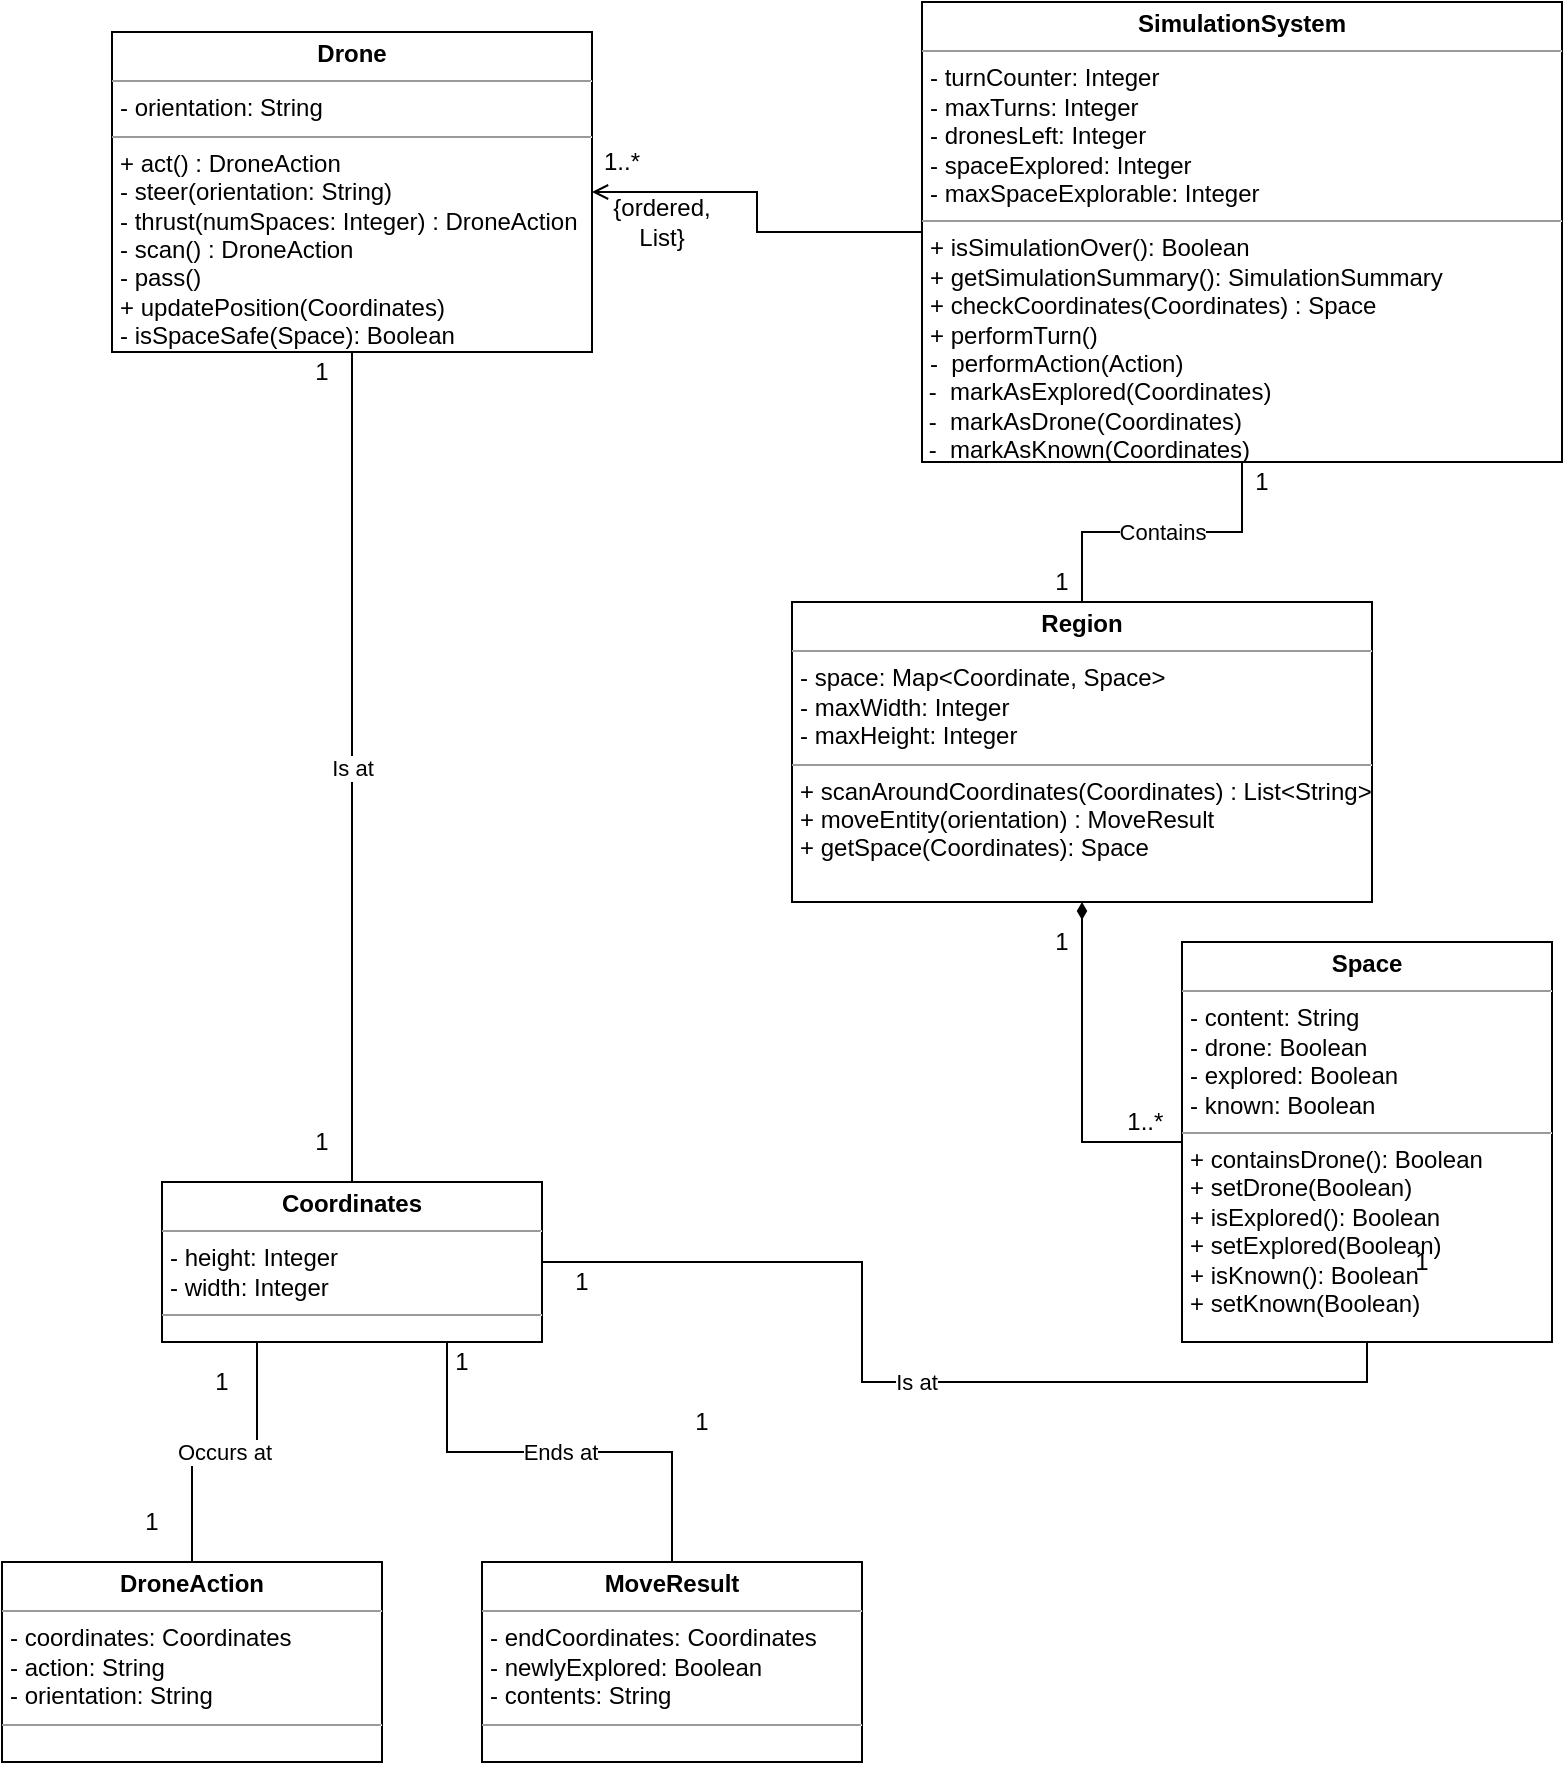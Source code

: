<mxfile version="12.6.2" type="device"><diagram name="Copy of Page-1" id="5SfpLeDk5XvXqXmt-4mr"><mxGraphModel dx="1422" dy="713" grid="1" gridSize="10" guides="1" tooltips="1" connect="1" arrows="1" fold="1" page="1" pageScale="1" pageWidth="850" pageHeight="1100" background="#ffffff" math="0" shadow="0"><root><mxCell id="59lSTnm4KR1USCIfCe0m-0"/><mxCell id="59lSTnm4KR1USCIfCe0m-1" parent="59lSTnm4KR1USCIfCe0m-0"/><mxCell id="uv39i1di2j0Zp7l3vfiI-0" value="Contains" style="edgeStyle=orthogonalEdgeStyle;rounded=0;orthogonalLoop=1;jettySize=auto;html=1;exitX=0.5;exitY=1;exitDx=0;exitDy=0;entryX=0.5;entryY=0;entryDx=0;entryDy=0;endArrow=none;endFill=0;startArrow=none;startFill=0;targetPerimeterSpacing=50;" parent="59lSTnm4KR1USCIfCe0m-1" source="59lSTnm4KR1USCIfCe0m-3" target="59lSTnm4KR1USCIfCe0m-6" edge="1"><mxGeometry relative="1" as="geometry"/></mxCell><mxCell id="59lSTnm4KR1USCIfCe0m-3" value="&lt;p style=&quot;margin: 0px ; margin-top: 4px ; text-align: center&quot;&gt;&lt;b&gt;SimulationSystem&lt;/b&gt;&lt;/p&gt;&lt;hr size=&quot;1&quot;&gt;&lt;p style=&quot;margin: 0px ; margin-left: 4px&quot;&gt;- turnCounter: Integer&lt;/p&gt;&lt;p style=&quot;margin: 0px ; margin-left: 4px&quot;&gt;- maxTurns: Integer&lt;br&gt;&lt;/p&gt;&lt;p style=&quot;margin: 0px ; margin-left: 4px&quot;&gt;- dronesLeft: Integer&lt;/p&gt;&lt;p style=&quot;margin: 0px ; margin-left: 4px&quot;&gt;- spaceExplored: Integer&lt;/p&gt;&lt;p style=&quot;margin: 0px ; margin-left: 4px&quot;&gt;- maxSpaceExplorable: Integer&lt;/p&gt;&lt;hr size=&quot;1&quot;&gt;&lt;p style=&quot;margin: 0px ; margin-left: 4px&quot;&gt;+ isSimulationOver(): Boolean&lt;/p&gt;&lt;p style=&quot;margin: 0px ; margin-left: 4px&quot;&gt;+ getSimulationSummary(): SimulationSummary&lt;/p&gt;&lt;p style=&quot;margin: 0px ; margin-left: 4px&quot;&gt;+ checkCoordinates(Coordinates) : Space&lt;/p&gt;&lt;p style=&quot;margin: 0px ; margin-left: 4px&quot;&gt;+ performTurn()&lt;/p&gt;&lt;p style=&quot;margin: 0px ; margin-left: 4px&quot;&gt;&lt;span&gt;-&amp;nbsp; performAction(Action)&lt;/span&gt;&lt;span&gt;&amp;nbsp;&lt;/span&gt;&lt;/p&gt;&amp;nbsp;-&amp;nbsp; markAsExplored(Coordinates)&lt;br&gt;&amp;nbsp;-&amp;nbsp; markAsDrone(Coordinates)&lt;br&gt;&amp;nbsp;-&amp;nbsp; markAsKnown(Coordinates)&lt;br&gt;&lt;p style=&quot;margin: 0px ; margin-left: 4px&quot;&gt;&lt;span&gt;&lt;br&gt;&lt;/span&gt;&lt;/p&gt;&lt;p style=&quot;margin: 0px 0px 0px 4px&quot;&gt;&lt;br&gt;&lt;/p&gt;" style="verticalAlign=top;align=left;overflow=fill;fontSize=12;fontFamily=Helvetica;html=1;rounded=0;shadow=0;comic=0;labelBackgroundColor=none;strokeWidth=1" parent="59lSTnm4KR1USCIfCe0m-1" vertex="1"><mxGeometry x="480" y="40" width="320" height="230" as="geometry"/></mxCell><mxCell id="7eehY4_amQdBpkx6yudO-5" style="edgeStyle=orthogonalEdgeStyle;rounded=0;orthogonalLoop=1;jettySize=auto;html=1;exitX=1;exitY=0.5;exitDx=0;exitDy=0;entryX=0;entryY=0.5;entryDx=0;entryDy=0;startArrow=open;startFill=0;endArrow=none;endFill=0;targetPerimeterSpacing=50;" parent="59lSTnm4KR1USCIfCe0m-1" source="59lSTnm4KR1USCIfCe0m-5" target="59lSTnm4KR1USCIfCe0m-3" edge="1"><mxGeometry relative="1" as="geometry"/></mxCell><mxCell id="59lSTnm4KR1USCIfCe0m-5" value="&lt;p style=&quot;margin: 0px ; margin-top: 4px ; text-align: center&quot;&gt;&lt;b&gt;Drone&lt;/b&gt;&lt;/p&gt;&lt;hr size=&quot;1&quot;&gt;&lt;p style=&quot;margin: 0px ; margin-left: 4px&quot;&gt;- orientation: String&lt;/p&gt;&lt;hr size=&quot;1&quot;&gt;&lt;p style=&quot;margin: 0px ; margin-left: 4px&quot;&gt;+ act() : DroneAction&lt;/p&gt;&lt;p style=&quot;margin: 0px ; margin-left: 4px&quot;&gt;- steer(orientation: String)&lt;/p&gt;&lt;p style=&quot;margin: 0px ; margin-left: 4px&quot;&gt;- thrust(numSpaces: Integer) : DroneAction&lt;/p&gt;&lt;p style=&quot;margin: 0px ; margin-left: 4px&quot;&gt;- scan() : DroneAction&lt;/p&gt;&lt;p style=&quot;margin: 0px ; margin-left: 4px&quot;&gt;- pass()&lt;/p&gt;&lt;p style=&quot;margin: 0px ; margin-left: 4px&quot;&gt;+ updatePosition(Coordinates)&lt;/p&gt;&lt;p style=&quot;margin: 0px ; margin-left: 4px&quot;&gt;- isSpaceSafe(Space): Boolean&lt;/p&gt;" style="verticalAlign=top;align=left;overflow=fill;fontSize=12;fontFamily=Helvetica;html=1;rounded=0;shadow=0;comic=0;labelBackgroundColor=none;strokeWidth=1" parent="59lSTnm4KR1USCIfCe0m-1" vertex="1"><mxGeometry x="75" y="55" width="240" height="160" as="geometry"/></mxCell><mxCell id="59lSTnm4KR1USCIfCe0m-6" value="&lt;p style=&quot;margin: 0px ; margin-top: 4px ; text-align: center&quot;&gt;&lt;b&gt;Region&lt;/b&gt;&lt;/p&gt;&lt;hr size=&quot;1&quot;&gt;&lt;p style=&quot;margin: 0px ; margin-left: 4px&quot;&gt;- space: Map&amp;lt;Coordinate, Space&amp;gt;&lt;/p&gt;&lt;p style=&quot;margin: 0px ; margin-left: 4px&quot;&gt;- maxWidth: Integer&lt;/p&gt;&lt;p style=&quot;margin: 0px ; margin-left: 4px&quot;&gt;- maxHeight: Integer&lt;/p&gt;&lt;hr size=&quot;1&quot;&gt;&lt;p style=&quot;margin: 0px ; margin-left: 4px&quot;&gt;+ scanAroundCoordinates(Coordinates) : List&amp;lt;String&amp;gt;&lt;/p&gt;&lt;p style=&quot;margin: 0px ; margin-left: 4px&quot;&gt;+ moveEntity(orientation) : MoveResult&lt;/p&gt;&lt;p style=&quot;margin: 0px ; margin-left: 4px&quot;&gt;+ getSpace(Coordinates): Space&lt;/p&gt;" style="verticalAlign=top;align=left;overflow=fill;fontSize=12;fontFamily=Helvetica;html=1;rounded=0;shadow=0;comic=0;labelBackgroundColor=none;strokeWidth=1" parent="59lSTnm4KR1USCIfCe0m-1" vertex="1"><mxGeometry x="415" y="340" width="290" height="150" as="geometry"/></mxCell><mxCell id="7eehY4_amQdBpkx6yudO-3" style="edgeStyle=orthogonalEdgeStyle;rounded=0;orthogonalLoop=1;jettySize=auto;html=1;exitX=0;exitY=0.5;exitDx=0;exitDy=0;entryX=0.5;entryY=1;entryDx=0;entryDy=0;startArrow=none;startFill=0;endArrow=diamondThin;endFill=1;targetPerimeterSpacing=50;" parent="59lSTnm4KR1USCIfCe0m-1" source="59lSTnm4KR1USCIfCe0m-8" target="59lSTnm4KR1USCIfCe0m-6" edge="1"><mxGeometry relative="1" as="geometry"/></mxCell><mxCell id="59lSTnm4KR1USCIfCe0m-8" value="&lt;p style=&quot;margin: 0px ; margin-top: 4px ; text-align: center&quot;&gt;&lt;b&gt;Space&lt;/b&gt;&lt;/p&gt;&lt;hr size=&quot;1&quot;&gt;&lt;p style=&quot;margin: 0px ; margin-left: 4px&quot;&gt;- content: String&lt;/p&gt;&lt;p style=&quot;margin: 0px ; margin-left: 4px&quot;&gt;- drone: Boolean&lt;/p&gt;&lt;p style=&quot;margin: 0px ; margin-left: 4px&quot;&gt;- explored: Boolean&lt;/p&gt;&lt;p style=&quot;margin: 0px ; margin-left: 4px&quot;&gt;- known: Boolean&lt;/p&gt;&lt;hr size=&quot;1&quot;&gt;&lt;p style=&quot;margin: 0px ; margin-left: 4px&quot;&gt;&lt;span&gt;+ containsDrone(): Boolean&lt;/span&gt;&lt;br&gt;&lt;/p&gt;&lt;p style=&quot;margin: 0px ; margin-left: 4px&quot;&gt;+ setDrone(Boolean)&lt;/p&gt;&lt;p style=&quot;margin: 0px ; margin-left: 4px&quot;&gt;+ isExplored(): Boolean&lt;/p&gt;&lt;p style=&quot;margin: 0px ; margin-left: 4px&quot;&gt;+ setExplored(Boolean)&lt;/p&gt;&lt;p style=&quot;margin: 0px ; margin-left: 4px&quot;&gt;+ isKnown(): Boolean&lt;/p&gt;&lt;p style=&quot;margin: 0px ; margin-left: 4px&quot;&gt;+ setKnown(Boolean)&lt;/p&gt;" style="verticalAlign=top;align=left;overflow=fill;fontSize=12;fontFamily=Helvetica;html=1;rounded=0;shadow=0;comic=0;labelBackgroundColor=none;strokeWidth=1" parent="59lSTnm4KR1USCIfCe0m-1" vertex="1"><mxGeometry x="610" y="510" width="185" height="200" as="geometry"/></mxCell><mxCell id="7eehY4_amQdBpkx6yudO-9" value="Is at" style="edgeStyle=orthogonalEdgeStyle;rounded=0;orthogonalLoop=1;jettySize=auto;html=1;exitX=1;exitY=0.5;exitDx=0;exitDy=0;entryX=0.5;entryY=1;entryDx=0;entryDy=0;startArrow=none;startFill=0;endArrow=none;endFill=0;targetPerimeterSpacing=50;" parent="59lSTnm4KR1USCIfCe0m-1" source="59lSTnm4KR1USCIfCe0m-10" target="59lSTnm4KR1USCIfCe0m-8" edge="1"><mxGeometry relative="1" as="geometry"/></mxCell><mxCell id="7eehY4_amQdBpkx6yudO-14" value="Occurs at" style="edgeStyle=orthogonalEdgeStyle;rounded=0;orthogonalLoop=1;jettySize=auto;html=1;exitX=0.25;exitY=1;exitDx=0;exitDy=0;entryX=0.5;entryY=0;entryDx=0;entryDy=0;startArrow=none;startFill=0;endArrow=none;endFill=0;targetPerimeterSpacing=50;" parent="59lSTnm4KR1USCIfCe0m-1" source="59lSTnm4KR1USCIfCe0m-10" target="OOZ_RJl0WrJFB74rmdFn-1" edge="1"><mxGeometry relative="1" as="geometry"/></mxCell><mxCell id="7eehY4_amQdBpkx6yudO-15" value="Ends at" style="edgeStyle=orthogonalEdgeStyle;rounded=0;orthogonalLoop=1;jettySize=auto;html=1;exitX=0.75;exitY=1;exitDx=0;exitDy=0;entryX=0.5;entryY=0;entryDx=0;entryDy=0;startArrow=none;startFill=0;endArrow=none;endFill=0;targetPerimeterSpacing=50;" parent="59lSTnm4KR1USCIfCe0m-1" source="59lSTnm4KR1USCIfCe0m-10" target="OOZ_RJl0WrJFB74rmdFn-2" edge="1"><mxGeometry relative="1" as="geometry"/></mxCell><mxCell id="59lSTnm4KR1USCIfCe0m-10" value="&lt;p style=&quot;margin: 0px ; margin-top: 4px ; text-align: center&quot;&gt;&lt;b&gt;Coordinates&lt;/b&gt;&lt;/p&gt;&lt;hr size=&quot;1&quot;&gt;&lt;p style=&quot;margin: 0px ; margin-left: 4px&quot;&gt;- height: Integer&lt;/p&gt;&lt;p style=&quot;margin: 0px ; margin-left: 4px&quot;&gt;- width: Integer&lt;/p&gt;&lt;hr size=&quot;1&quot;&gt;&lt;p style=&quot;margin: 0px ; margin-left: 4px&quot;&gt;&lt;br&gt;&lt;/p&gt;" style="verticalAlign=top;align=left;overflow=fill;fontSize=12;fontFamily=Helvetica;html=1;rounded=0;shadow=0;comic=0;labelBackgroundColor=none;strokeWidth=1" parent="59lSTnm4KR1USCIfCe0m-1" vertex="1"><mxGeometry x="100" y="630" width="190" height="80" as="geometry"/></mxCell><mxCell id="LHwPTOjBfaHMRT_nRvwf-1" value="1" style="text;html=1;strokeColor=none;fillColor=none;align=center;verticalAlign=middle;whiteSpace=wrap;rounded=0;" parent="59lSTnm4KR1USCIfCe0m-1" vertex="1"><mxGeometry x="530" y="500" width="40" height="20" as="geometry"/></mxCell><mxCell id="LHwPTOjBfaHMRT_nRvwf-2" value="&amp;nbsp;1..*" style="text;html=1;strokeColor=none;fillColor=none;align=center;verticalAlign=middle;whiteSpace=wrap;rounded=0;" parent="59lSTnm4KR1USCIfCe0m-1" vertex="1"><mxGeometry x="570" y="590" width="40" height="20" as="geometry"/></mxCell><mxCell id="LHwPTOjBfaHMRT_nRvwf-5" value="1..*" style="text;html=1;strokeColor=none;fillColor=none;align=center;verticalAlign=middle;whiteSpace=wrap;rounded=0;" parent="59lSTnm4KR1USCIfCe0m-1" vertex="1"><mxGeometry x="310" y="110" width="40" height="20" as="geometry"/></mxCell><mxCell id="LHwPTOjBfaHMRT_nRvwf-6" value="Is at" style="endArrow=none;html=1;entryX=0.5;entryY=1;entryDx=0;entryDy=0;exitX=0.5;exitY=0;exitDx=0;exitDy=0;endFill=0;" parent="59lSTnm4KR1USCIfCe0m-1" source="59lSTnm4KR1USCIfCe0m-10" target="59lSTnm4KR1USCIfCe0m-5" edge="1"><mxGeometry width="50" height="50" relative="1" as="geometry"><mxPoint x="150" y="460" as="sourcePoint"/><mxPoint x="200" y="410" as="targetPoint"/></mxGeometry></mxCell><mxCell id="LHwPTOjBfaHMRT_nRvwf-7" value="1" style="text;html=1;strokeColor=none;fillColor=none;align=center;verticalAlign=middle;whiteSpace=wrap;rounded=0;" parent="59lSTnm4KR1USCIfCe0m-1" vertex="1"><mxGeometry x="290" y="670" width="40" height="20" as="geometry"/></mxCell><mxCell id="LHwPTOjBfaHMRT_nRvwf-8" value="1" style="text;html=1;strokeColor=none;fillColor=none;align=center;verticalAlign=middle;whiteSpace=wrap;rounded=0;" parent="59lSTnm4KR1USCIfCe0m-1" vertex="1"><mxGeometry x="160" y="600" width="40" height="20" as="geometry"/></mxCell><mxCell id="LHwPTOjBfaHMRT_nRvwf-14" value="1" style="text;html=1;strokeColor=none;fillColor=none;align=center;verticalAlign=middle;whiteSpace=wrap;rounded=0;" parent="59lSTnm4KR1USCIfCe0m-1" vertex="1"><mxGeometry x="710" y="660" width="40" height="20" as="geometry"/></mxCell><mxCell id="LHwPTOjBfaHMRT_nRvwf-15" value="1" style="text;html=1;strokeColor=none;fillColor=none;align=center;verticalAlign=middle;whiteSpace=wrap;rounded=0;" parent="59lSTnm4KR1USCIfCe0m-1" vertex="1"><mxGeometry x="160" y="215" width="40" height="20" as="geometry"/></mxCell><mxCell id="OOZ_RJl0WrJFB74rmdFn-1" value="&lt;p style=&quot;margin: 0px ; margin-top: 4px ; text-align: center&quot;&gt;&lt;b&gt;DroneAction&lt;/b&gt;&lt;/p&gt;&lt;hr size=&quot;1&quot;&gt;&lt;p style=&quot;margin: 0px ; margin-left: 4px&quot;&gt;- coordinates: Coordinates&lt;/p&gt;&lt;p style=&quot;margin: 0px ; margin-left: 4px&quot;&gt;- action: String&lt;/p&gt;&lt;p style=&quot;margin: 0px ; margin-left: 4px&quot;&gt;- orientation: String&lt;/p&gt;&lt;hr size=&quot;1&quot;&gt;&lt;p style=&quot;margin: 0px ; margin-left: 4px&quot;&gt;&lt;br&gt;&lt;/p&gt;" style="verticalAlign=top;align=left;overflow=fill;fontSize=12;fontFamily=Helvetica;html=1;rounded=0;shadow=0;comic=0;labelBackgroundColor=none;strokeWidth=1" parent="59lSTnm4KR1USCIfCe0m-1" vertex="1"><mxGeometry x="20" y="820" width="190" height="100" as="geometry"/></mxCell><mxCell id="OOZ_RJl0WrJFB74rmdFn-2" value="&lt;p style=&quot;margin: 0px ; margin-top: 4px ; text-align: center&quot;&gt;&lt;b&gt;MoveResult&lt;/b&gt;&lt;/p&gt;&lt;hr size=&quot;1&quot;&gt;&lt;p style=&quot;margin: 0px ; margin-left: 4px&quot;&gt;- endCoordinates: Coordinates&lt;br&gt;&lt;/p&gt;&lt;p style=&quot;margin: 0px ; margin-left: 4px&quot;&gt;- newlyExplored: Boolean&lt;/p&gt;&lt;p style=&quot;margin: 0px ; margin-left: 4px&quot;&gt;- contents: String&lt;/p&gt;&lt;hr size=&quot;1&quot;&gt;&lt;p style=&quot;margin: 0px ; margin-left: 4px&quot;&gt;&lt;br&gt;&lt;/p&gt;" style="verticalAlign=top;align=left;overflow=fill;fontSize=12;fontFamily=Helvetica;html=1;rounded=0;shadow=0;comic=0;labelBackgroundColor=none;strokeWidth=1" parent="59lSTnm4KR1USCIfCe0m-1" vertex="1"><mxGeometry x="260" y="820" width="190" height="100" as="geometry"/></mxCell><mxCell id="7eehY4_amQdBpkx6yudO-1" value="1" style="text;html=1;strokeColor=none;fillColor=none;align=center;verticalAlign=middle;whiteSpace=wrap;rounded=0;" parent="59lSTnm4KR1USCIfCe0m-1" vertex="1"><mxGeometry x="630" y="270" width="40" height="20" as="geometry"/></mxCell><mxCell id="7eehY4_amQdBpkx6yudO-2" value="1" style="text;html=1;strokeColor=none;fillColor=none;align=center;verticalAlign=middle;whiteSpace=wrap;rounded=0;" parent="59lSTnm4KR1USCIfCe0m-1" vertex="1"><mxGeometry x="530" y="320" width="40" height="20" as="geometry"/></mxCell><mxCell id="7eehY4_amQdBpkx6yudO-12" value="1" style="text;html=1;strokeColor=none;fillColor=none;align=center;verticalAlign=middle;whiteSpace=wrap;rounded=0;" parent="59lSTnm4KR1USCIfCe0m-1" vertex="1"><mxGeometry x="110" y="720" width="40" height="20" as="geometry"/></mxCell><mxCell id="7eehY4_amQdBpkx6yudO-13" value="1" style="text;html=1;strokeColor=none;fillColor=none;align=center;verticalAlign=middle;whiteSpace=wrap;rounded=0;" parent="59lSTnm4KR1USCIfCe0m-1" vertex="1"><mxGeometry x="75" y="790" width="40" height="20" as="geometry"/></mxCell><mxCell id="7eehY4_amQdBpkx6yudO-17" value="1" style="text;html=1;strokeColor=none;fillColor=none;align=center;verticalAlign=middle;whiteSpace=wrap;rounded=0;" parent="59lSTnm4KR1USCIfCe0m-1" vertex="1"><mxGeometry x="230" y="710" width="40" height="20" as="geometry"/></mxCell><mxCell id="7eehY4_amQdBpkx6yudO-18" value="1" style="text;html=1;strokeColor=none;fillColor=none;align=center;verticalAlign=middle;whiteSpace=wrap;rounded=0;" parent="59lSTnm4KR1USCIfCe0m-1" vertex="1"><mxGeometry x="350" y="740" width="40" height="20" as="geometry"/></mxCell><mxCell id="8Sr10JUcDRolNM76Tbjc-0" value="{ordered, List}" style="text;html=1;strokeColor=none;fillColor=none;align=center;verticalAlign=middle;whiteSpace=wrap;rounded=0;" parent="59lSTnm4KR1USCIfCe0m-1" vertex="1"><mxGeometry x="330" y="140" width="40" height="20" as="geometry"/></mxCell></root></mxGraphModel></diagram></mxfile>